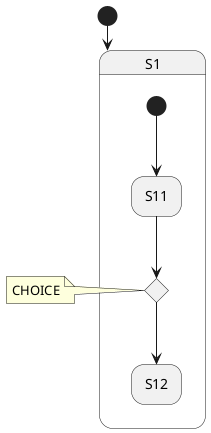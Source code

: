 @startuml
'https://plantuml.com/state-diagram

'hide description area for state without description
hide empty description

state S1  {
  'CHOICE <<CHOICE>>
  state CHOICE <<choice>>
  state S11
  state S12


  [*] --> S11
}


[*] --> S1
CHOICE -down-> S12
S11 -down-> CHOICE

note left of CHOICE : CHOICE
@enduml